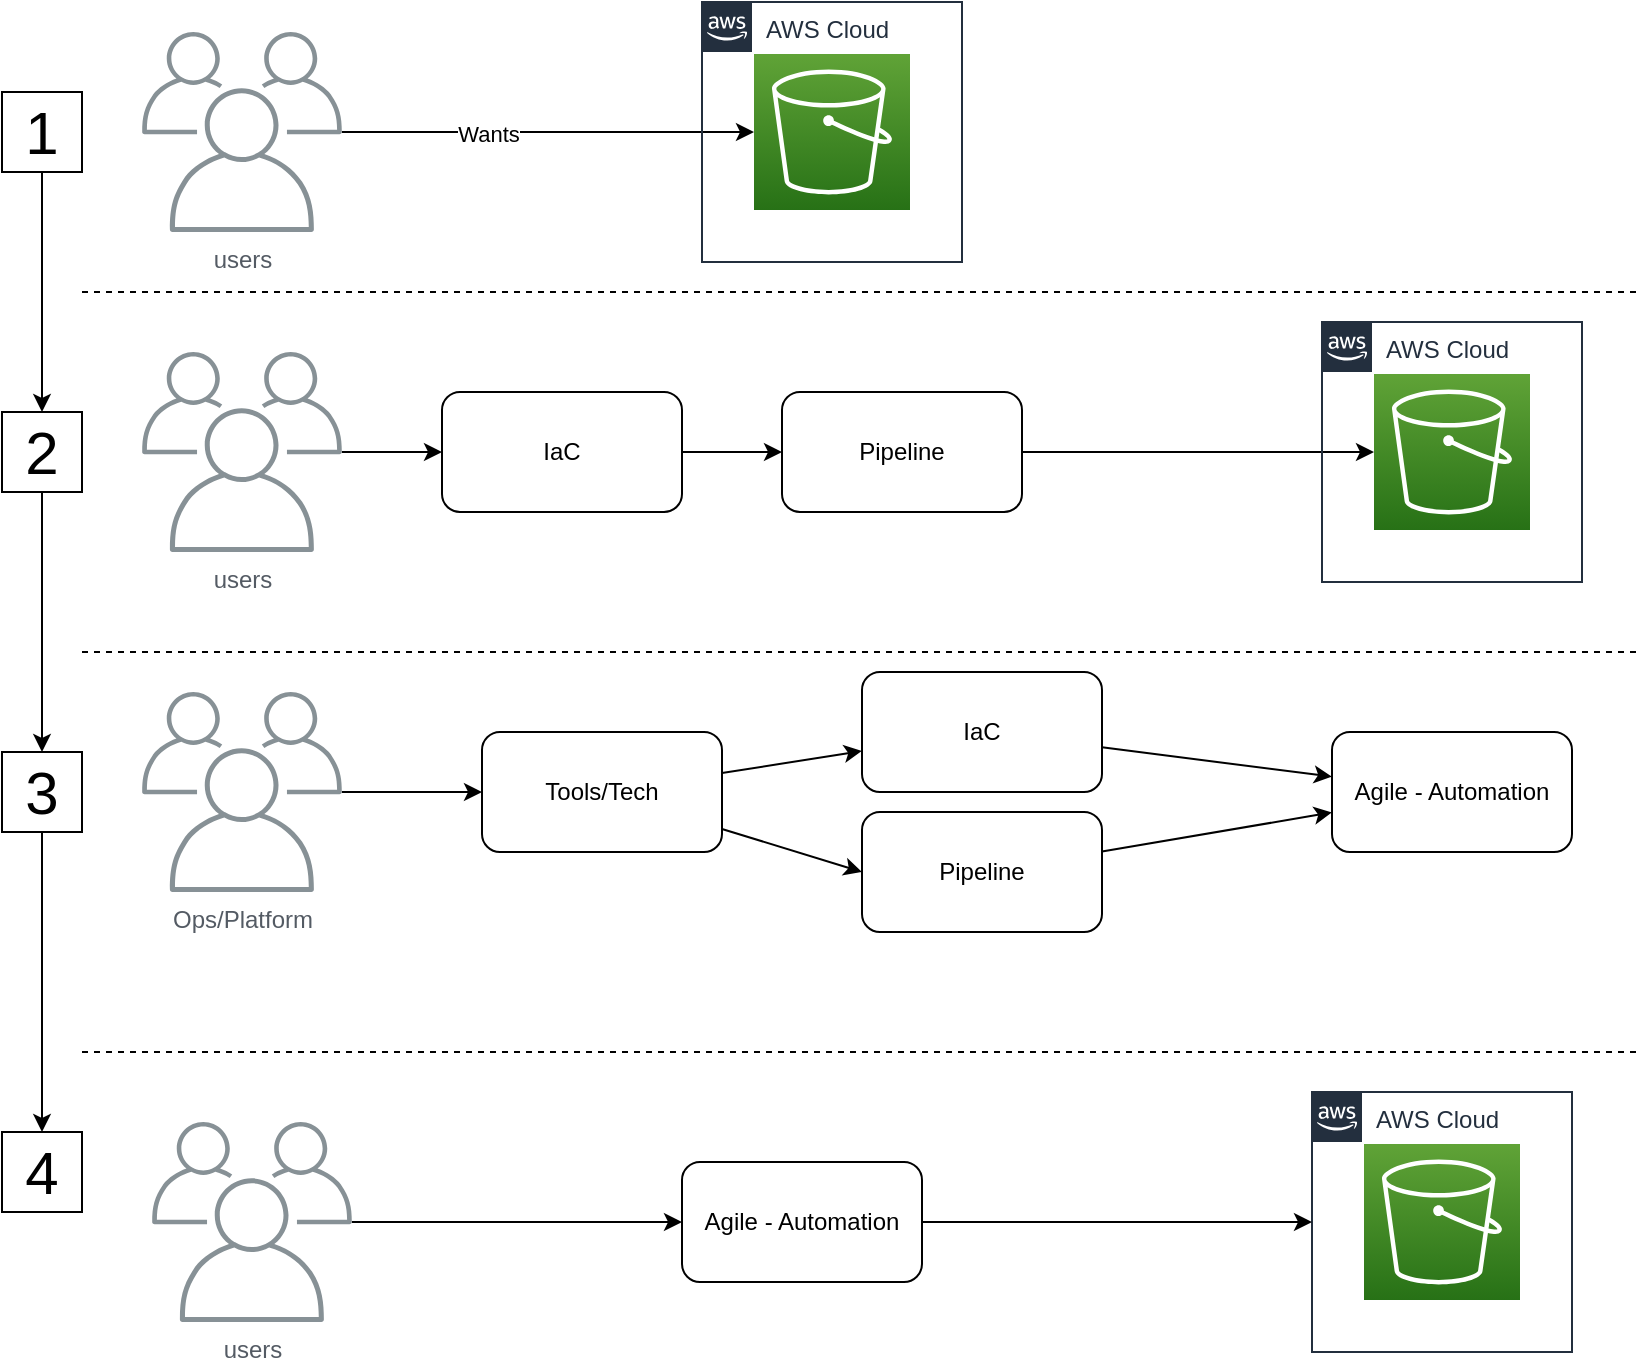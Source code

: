 <mxfile>
    <diagram id="Sb4F6nNva8vE1dvbboNm" name="Page-1">
        <mxGraphModel dx="869" dy="713" grid="1" gridSize="10" guides="1" tooltips="1" connect="0" arrows="1" fold="1" page="1" pageScale="1" pageWidth="850" pageHeight="1100" math="0" shadow="0">
            <root>
                <mxCell id="0"/>
                <mxCell id="1" parent="0"/>
                <mxCell id="6" style="edgeStyle=none;html=1;" parent="1" source="3" target="5" edge="1">
                    <mxGeometry relative="1" as="geometry"/>
                </mxCell>
                <mxCell id="7" value="Wants" style="edgeLabel;html=1;align=center;verticalAlign=middle;resizable=0;points=[];" parent="6" vertex="1" connectable="0">
                    <mxGeometry x="-0.291" y="-1" relative="1" as="geometry">
                        <mxPoint as="offset"/>
                    </mxGeometry>
                </mxCell>
                <mxCell id="3" value="users" style="sketch=0;outlineConnect=0;gradientColor=none;fontColor=#545B64;strokeColor=none;fillColor=#879196;dashed=0;verticalLabelPosition=bottom;verticalAlign=top;align=center;html=1;fontSize=12;fontStyle=0;aspect=fixed;shape=mxgraph.aws4.illustration_users;pointerEvents=1" parent="1" vertex="1">
                    <mxGeometry x="80" y="210" width="100" height="100" as="geometry"/>
                </mxCell>
                <mxCell id="4" value="AWS Cloud" style="points=[[0,0],[0.25,0],[0.5,0],[0.75,0],[1,0],[1,0.25],[1,0.5],[1,0.75],[1,1],[0.75,1],[0.5,1],[0.25,1],[0,1],[0,0.75],[0,0.5],[0,0.25]];outlineConnect=0;gradientColor=none;html=1;whiteSpace=wrap;fontSize=12;fontStyle=0;container=1;pointerEvents=0;collapsible=0;recursiveResize=0;shape=mxgraph.aws4.group;grIcon=mxgraph.aws4.group_aws_cloud_alt;strokeColor=#232F3E;fillColor=none;verticalAlign=top;align=left;spacingLeft=30;fontColor=#232F3E;dashed=0;" parent="1" vertex="1">
                    <mxGeometry x="360" y="195" width="130" height="130" as="geometry"/>
                </mxCell>
                <mxCell id="5" value="" style="sketch=0;points=[[0,0,0],[0.25,0,0],[0.5,0,0],[0.75,0,0],[1,0,0],[0,1,0],[0.25,1,0],[0.5,1,0],[0.75,1,0],[1,1,0],[0,0.25,0],[0,0.5,0],[0,0.75,0],[1,0.25,0],[1,0.5,0],[1,0.75,0]];outlineConnect=0;fontColor=#232F3E;gradientColor=#60A337;gradientDirection=north;fillColor=#277116;strokeColor=#ffffff;dashed=0;verticalLabelPosition=bottom;verticalAlign=top;align=center;html=1;fontSize=12;fontStyle=0;aspect=fixed;shape=mxgraph.aws4.resourceIcon;resIcon=mxgraph.aws4.s3;" parent="4" vertex="1">
                    <mxGeometry x="26" y="26" width="78" height="78" as="geometry"/>
                </mxCell>
                <mxCell id="27" style="edgeStyle=none;html=1;" parent="1" source="8" target="9" edge="1">
                    <mxGeometry relative="1" as="geometry"/>
                </mxCell>
                <mxCell id="8" value="users" style="sketch=0;outlineConnect=0;gradientColor=none;fontColor=#545B64;strokeColor=none;fillColor=#879196;dashed=0;verticalLabelPosition=bottom;verticalAlign=top;align=center;html=1;fontSize=12;fontStyle=0;aspect=fixed;shape=mxgraph.aws4.illustration_users;pointerEvents=1" parent="1" vertex="1">
                    <mxGeometry x="80" y="370" width="100" height="100" as="geometry"/>
                </mxCell>
                <mxCell id="21" style="edgeStyle=none;html=1;" parent="1" source="9" target="11" edge="1">
                    <mxGeometry relative="1" as="geometry"/>
                </mxCell>
                <mxCell id="9" value="IaC" style="rounded=1;whiteSpace=wrap;html=1;" parent="1" vertex="1">
                    <mxGeometry x="230" y="390" width="120" height="60" as="geometry"/>
                </mxCell>
                <mxCell id="28" style="edgeStyle=none;html=1;" parent="1" source="11" target="15" edge="1">
                    <mxGeometry relative="1" as="geometry"/>
                </mxCell>
                <mxCell id="11" value="Pipeline" style="rounded=1;whiteSpace=wrap;html=1;" parent="1" vertex="1">
                    <mxGeometry x="400" y="390" width="120" height="60" as="geometry"/>
                </mxCell>
                <mxCell id="14" value="AWS Cloud" style="points=[[0,0],[0.25,0],[0.5,0],[0.75,0],[1,0],[1,0.25],[1,0.5],[1,0.75],[1,1],[0.75,1],[0.5,1],[0.25,1],[0,1],[0,0.75],[0,0.5],[0,0.25]];outlineConnect=0;gradientColor=none;html=1;whiteSpace=wrap;fontSize=12;fontStyle=0;container=1;pointerEvents=0;collapsible=0;recursiveResize=0;shape=mxgraph.aws4.group;grIcon=mxgraph.aws4.group_aws_cloud_alt;strokeColor=#232F3E;fillColor=none;verticalAlign=top;align=left;spacingLeft=30;fontColor=#232F3E;dashed=0;" parent="1" vertex="1">
                    <mxGeometry x="670" y="355" width="130" height="130" as="geometry"/>
                </mxCell>
                <mxCell id="15" value="" style="sketch=0;points=[[0,0,0],[0.25,0,0],[0.5,0,0],[0.75,0,0],[1,0,0],[0,1,0],[0.25,1,0],[0.5,1,0],[0.75,1,0],[1,1,0],[0,0.25,0],[0,0.5,0],[0,0.75,0],[1,0.25,0],[1,0.5,0],[1,0.75,0]];outlineConnect=0;fontColor=#232F3E;gradientColor=#60A337;gradientDirection=north;fillColor=#277116;strokeColor=#ffffff;dashed=0;verticalLabelPosition=bottom;verticalAlign=top;align=center;html=1;fontSize=12;fontStyle=0;aspect=fixed;shape=mxgraph.aws4.resourceIcon;resIcon=mxgraph.aws4.s3;" parent="14" vertex="1">
                    <mxGeometry x="26" y="26" width="78" height="78" as="geometry"/>
                </mxCell>
                <mxCell id="33" style="edgeStyle=none;html=1;" parent="1" source="16" target="32" edge="1">
                    <mxGeometry relative="1" as="geometry"/>
                </mxCell>
                <mxCell id="16" value="Ops/Platform" style="sketch=0;outlineConnect=0;gradientColor=none;fontColor=#545B64;strokeColor=none;fillColor=#879196;dashed=0;verticalLabelPosition=bottom;verticalAlign=top;align=center;html=1;fontSize=12;fontStyle=0;aspect=fixed;shape=mxgraph.aws4.illustration_users;pointerEvents=1" parent="1" vertex="1">
                    <mxGeometry x="80" y="540" width="100" height="100" as="geometry"/>
                </mxCell>
                <mxCell id="22" value="" style="endArrow=none;dashed=1;html=1;" parent="1" edge="1">
                    <mxGeometry width="50" height="50" relative="1" as="geometry">
                        <mxPoint x="50" y="340" as="sourcePoint"/>
                        <mxPoint x="830" y="340" as="targetPoint"/>
                    </mxGeometry>
                </mxCell>
                <mxCell id="29" value="" style="endArrow=none;dashed=1;html=1;" parent="1" edge="1">
                    <mxGeometry width="50" height="50" relative="1" as="geometry">
                        <mxPoint x="50" y="520" as="sourcePoint"/>
                        <mxPoint x="830" y="520" as="targetPoint"/>
                    </mxGeometry>
                </mxCell>
                <mxCell id="37" style="edgeStyle=none;html=1;" parent="1" source="30" target="36" edge="1">
                    <mxGeometry relative="1" as="geometry"/>
                </mxCell>
                <mxCell id="30" value="IaC" style="rounded=1;whiteSpace=wrap;html=1;" parent="1" vertex="1">
                    <mxGeometry x="440" y="530" width="120" height="60" as="geometry"/>
                </mxCell>
                <mxCell id="38" style="edgeStyle=none;html=1;" parent="1" source="31" target="36" edge="1">
                    <mxGeometry relative="1" as="geometry"/>
                </mxCell>
                <mxCell id="31" value="Pipeline" style="rounded=1;whiteSpace=wrap;html=1;" parent="1" vertex="1">
                    <mxGeometry x="440" y="600" width="120" height="60" as="geometry"/>
                </mxCell>
                <mxCell id="34" style="edgeStyle=none;html=1;" parent="1" source="32" target="30" edge="1">
                    <mxGeometry relative="1" as="geometry"/>
                </mxCell>
                <mxCell id="35" style="edgeStyle=none;html=1;entryX=0;entryY=0.5;entryDx=0;entryDy=0;entryPerimeter=0;" parent="1" source="32" target="31" edge="1">
                    <mxGeometry relative="1" as="geometry"/>
                </mxCell>
                <mxCell id="32" value="Tools/Tech" style="rounded=1;whiteSpace=wrap;html=1;" parent="1" vertex="1">
                    <mxGeometry x="250" y="560" width="120" height="60" as="geometry"/>
                </mxCell>
                <mxCell id="36" value="Agile - Automation" style="rounded=1;whiteSpace=wrap;html=1;" parent="1" vertex="1">
                    <mxGeometry x="675" y="560" width="120" height="60" as="geometry"/>
                </mxCell>
                <mxCell id="39" value="" style="endArrow=none;dashed=1;html=1;" parent="1" edge="1">
                    <mxGeometry width="50" height="50" relative="1" as="geometry">
                        <mxPoint x="50" y="720" as="sourcePoint"/>
                        <mxPoint x="830" y="720" as="targetPoint"/>
                    </mxGeometry>
                </mxCell>
                <mxCell id="50" style="edgeStyle=none;html=1;fontSize=30;" parent="1" source="40" target="41" edge="1">
                    <mxGeometry relative="1" as="geometry"/>
                </mxCell>
                <mxCell id="40" value="&lt;font style=&quot;font-size: 30px&quot;&gt;1&lt;/font&gt;" style="text;html=1;strokeColor=default;fillColor=none;align=center;verticalAlign=middle;whiteSpace=wrap;rounded=0;" parent="1" vertex="1">
                    <mxGeometry x="10" y="240" width="40" height="40" as="geometry"/>
                </mxCell>
                <mxCell id="51" style="edgeStyle=none;html=1;fontSize=30;" parent="1" source="41" target="42" edge="1">
                    <mxGeometry relative="1" as="geometry"/>
                </mxCell>
                <mxCell id="41" value="&lt;font style=&quot;font-size: 30px&quot;&gt;2&lt;/font&gt;" style="text;html=1;strokeColor=default;fillColor=none;align=center;verticalAlign=middle;whiteSpace=wrap;rounded=0;" parent="1" vertex="1">
                    <mxGeometry x="10" y="400" width="40" height="40" as="geometry"/>
                </mxCell>
                <mxCell id="52" style="edgeStyle=none;html=1;fontSize=30;" parent="1" source="42" target="43" edge="1">
                    <mxGeometry relative="1" as="geometry"/>
                </mxCell>
                <mxCell id="42" value="&lt;font style=&quot;font-size: 30px&quot;&gt;3&lt;/font&gt;" style="text;html=1;strokeColor=default;fillColor=none;align=center;verticalAlign=middle;whiteSpace=wrap;rounded=0;" parent="1" vertex="1">
                    <mxGeometry x="10" y="570" width="40" height="40" as="geometry"/>
                </mxCell>
                <mxCell id="43" value="&lt;font style=&quot;font-size: 30px&quot;&gt;4&lt;/font&gt;" style="text;html=1;strokeColor=default;fillColor=none;align=center;verticalAlign=middle;whiteSpace=wrap;rounded=0;" parent="1" vertex="1">
                    <mxGeometry x="10" y="760" width="40" height="40" as="geometry"/>
                </mxCell>
                <mxCell id="48" style="edgeStyle=none;html=1;fontSize=30;" parent="1" source="44" target="47" edge="1">
                    <mxGeometry relative="1" as="geometry"/>
                </mxCell>
                <mxCell id="44" value="users" style="sketch=0;outlineConnect=0;gradientColor=none;fontColor=#545B64;strokeColor=none;fillColor=#879196;dashed=0;verticalLabelPosition=bottom;verticalAlign=top;align=center;html=1;fontSize=12;fontStyle=0;aspect=fixed;shape=mxgraph.aws4.illustration_users;pointerEvents=1" parent="1" vertex="1">
                    <mxGeometry x="85" y="755" width="100" height="100" as="geometry"/>
                </mxCell>
                <mxCell id="45" value="AWS Cloud" style="points=[[0,0],[0.25,0],[0.5,0],[0.75,0],[1,0],[1,0.25],[1,0.5],[1,0.75],[1,1],[0.75,1],[0.5,1],[0.25,1],[0,1],[0,0.75],[0,0.5],[0,0.25]];outlineConnect=0;gradientColor=none;html=1;whiteSpace=wrap;fontSize=12;fontStyle=0;container=1;pointerEvents=0;collapsible=0;recursiveResize=0;shape=mxgraph.aws4.group;grIcon=mxgraph.aws4.group_aws_cloud_alt;strokeColor=#232F3E;fillColor=none;verticalAlign=top;align=left;spacingLeft=30;fontColor=#232F3E;dashed=0;" parent="1" vertex="1">
                    <mxGeometry x="665" y="740" width="130" height="130" as="geometry"/>
                </mxCell>
                <mxCell id="46" value="" style="sketch=0;points=[[0,0,0],[0.25,0,0],[0.5,0,0],[0.75,0,0],[1,0,0],[0,1,0],[0.25,1,0],[0.5,1,0],[0.75,1,0],[1,1,0],[0,0.25,0],[0,0.5,0],[0,0.75,0],[1,0.25,0],[1,0.5,0],[1,0.75,0]];outlineConnect=0;fontColor=#232F3E;gradientColor=#60A337;gradientDirection=north;fillColor=#277116;strokeColor=#ffffff;dashed=0;verticalLabelPosition=bottom;verticalAlign=top;align=center;html=1;fontSize=12;fontStyle=0;aspect=fixed;shape=mxgraph.aws4.resourceIcon;resIcon=mxgraph.aws4.s3;" parent="45" vertex="1">
                    <mxGeometry x="26" y="26" width="78" height="78" as="geometry"/>
                </mxCell>
                <mxCell id="49" style="edgeStyle=none;html=1;fontSize=30;" parent="1" source="47" target="45" edge="1">
                    <mxGeometry relative="1" as="geometry"/>
                </mxCell>
                <mxCell id="47" value="Agile - Automation" style="rounded=1;whiteSpace=wrap;html=1;" parent="1" vertex="1">
                    <mxGeometry x="350" y="775" width="120" height="60" as="geometry"/>
                </mxCell>
            </root>
        </mxGraphModel>
    </diagram>
    <diagram id="rDWtZfqjDNIWYGoBXCIf" name="Page-2">
        <mxGraphModel dx="1719" dy="713" grid="1" gridSize="10" guides="1" tooltips="1" connect="1" arrows="1" fold="1" page="1" pageScale="1" pageWidth="850" pageHeight="1100" math="0" shadow="0">
            <root>
                <mxCell id="u8DFN6dSDG0b9vp0LMQw-0"/>
                <mxCell id="u8DFN6dSDG0b9vp0LMQw-1" parent="u8DFN6dSDG0b9vp0LMQw-0"/>
                <mxCell id="u8DFN6dSDG0b9vp0LMQw-2" value="GitHub" style="rounded=1;whiteSpace=wrap;html=1;" vertex="1" parent="u8DFN6dSDG0b9vp0LMQw-1">
                    <mxGeometry x="160" y="200" width="120" height="60" as="geometry"/>
                </mxCell>
                <mxCell id="u8DFN6dSDG0b9vp0LMQw-4" style="edgeStyle=none;html=1;" edge="1" parent="u8DFN6dSDG0b9vp0LMQw-1" source="u8DFN6dSDG0b9vp0LMQw-3" target="u8DFN6dSDG0b9vp0LMQw-2">
                    <mxGeometry relative="1" as="geometry"/>
                </mxCell>
                <mxCell id="u8DFN6dSDG0b9vp0LMQw-8" style="edgeStyle=none;html=1;" edge="1" parent="u8DFN6dSDG0b9vp0LMQw-1" source="u8DFN6dSDG0b9vp0LMQw-3" target="u8DFN6dSDG0b9vp0LMQw-7">
                    <mxGeometry relative="1" as="geometry"/>
                </mxCell>
                <mxCell id="u8DFN6dSDG0b9vp0LMQw-12" style="edgeStyle=none;html=1;" edge="1" parent="u8DFN6dSDG0b9vp0LMQw-1" source="u8DFN6dSDG0b9vp0LMQw-3" target="u8DFN6dSDG0b9vp0LMQw-11">
                    <mxGeometry relative="1" as="geometry"/>
                </mxCell>
                <mxCell id="u8DFN6dSDG0b9vp0LMQw-3" value="TFC" style="rounded=0;whiteSpace=wrap;html=1;" vertex="1" parent="u8DFN6dSDG0b9vp0LMQw-1">
                    <mxGeometry x="160" y="330" width="120" height="60" as="geometry"/>
                </mxCell>
                <mxCell id="u8DFN6dSDG0b9vp0LMQw-6" style="edgeStyle=none;html=1;" edge="1" parent="u8DFN6dSDG0b9vp0LMQw-1" source="u8DFN6dSDG0b9vp0LMQw-5" target="u8DFN6dSDG0b9vp0LMQw-2">
                    <mxGeometry relative="1" as="geometry"/>
                </mxCell>
                <mxCell id="u8DFN6dSDG0b9vp0LMQw-5" value="TF Stack" style="rounded=0;whiteSpace=wrap;html=1;" vertex="1" parent="u8DFN6dSDG0b9vp0LMQw-1">
                    <mxGeometry y="200" width="120" height="60" as="geometry"/>
                </mxCell>
                <mxCell id="u8DFN6dSDG0b9vp0LMQw-7" value="AWS S3" style="rounded=0;whiteSpace=wrap;html=1;" vertex="1" parent="u8DFN6dSDG0b9vp0LMQw-1">
                    <mxGeometry x="365" y="330" width="120" height="60" as="geometry"/>
                </mxCell>
                <mxCell id="u8DFN6dSDG0b9vp0LMQw-10" style="edgeStyle=none;html=1;" edge="1" parent="u8DFN6dSDG0b9vp0LMQw-1" source="u8DFN6dSDG0b9vp0LMQw-9" target="u8DFN6dSDG0b9vp0LMQw-5">
                    <mxGeometry relative="1" as="geometry"/>
                </mxCell>
                <mxCell id="u8DFN6dSDG0b9vp0LMQw-9" value="US" style="rounded=0;whiteSpace=wrap;html=1;" vertex="1" parent="u8DFN6dSDG0b9vp0LMQw-1">
                    <mxGeometry x="-160" y="200" width="120" height="60" as="geometry"/>
                </mxCell>
                <mxCell id="u8DFN6dSDG0b9vp0LMQw-11" value="Slack" style="rounded=0;whiteSpace=wrap;html=1;" vertex="1" parent="u8DFN6dSDG0b9vp0LMQw-1">
                    <mxGeometry x="160" y="450" width="120" height="60" as="geometry"/>
                </mxCell>
            </root>
        </mxGraphModel>
    </diagram>
</mxfile>